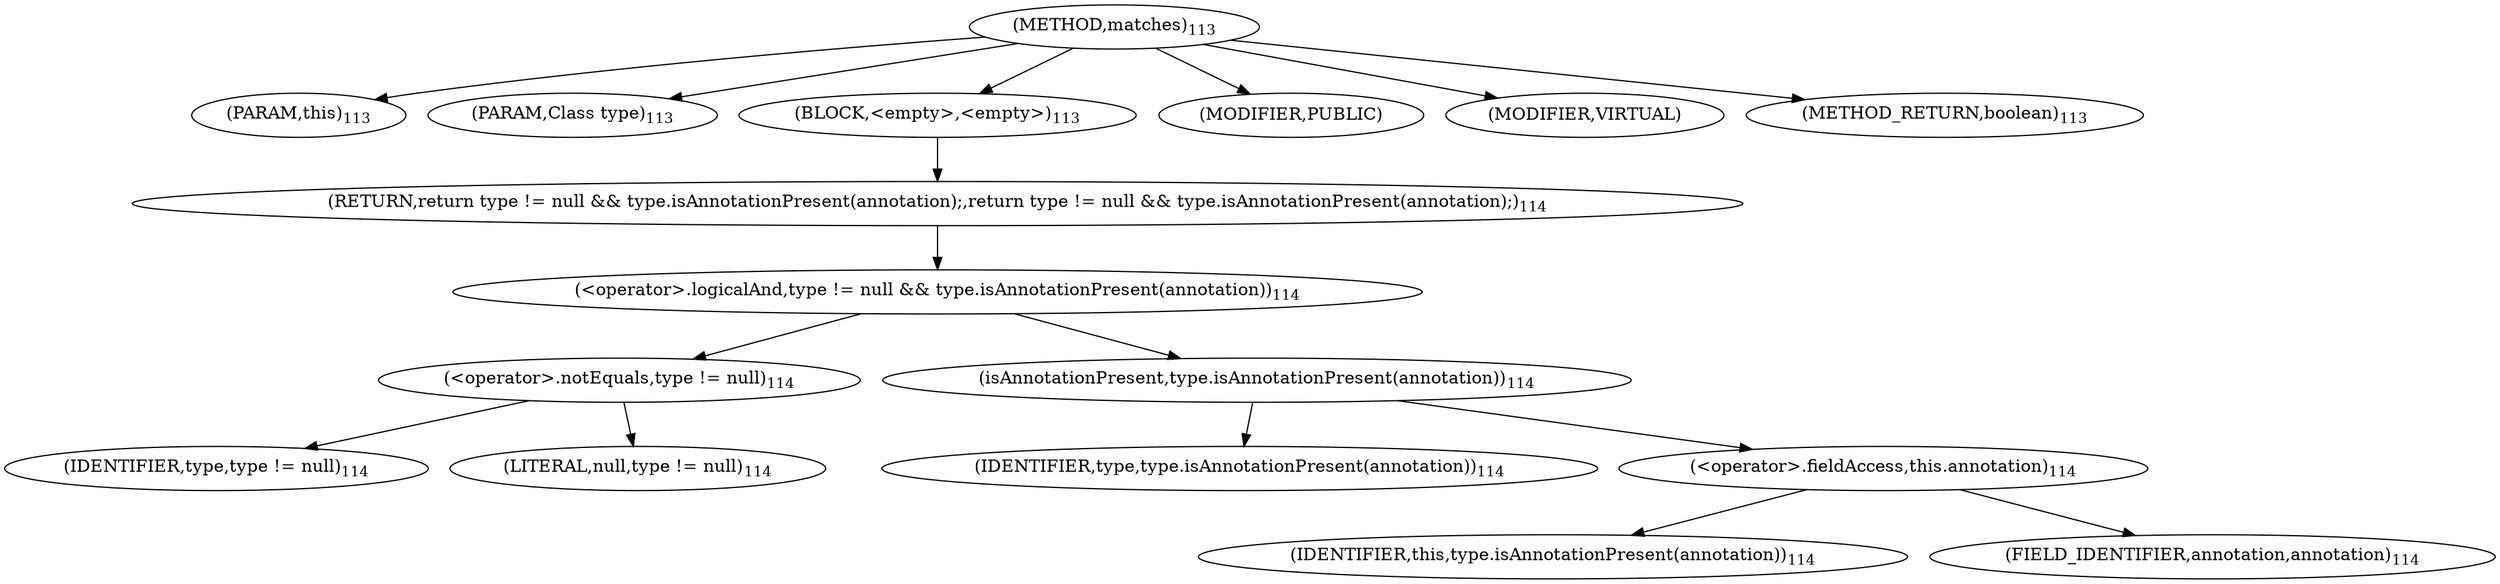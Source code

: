 digraph "matches" {  
"157" [label = <(METHOD,matches)<SUB>113</SUB>> ]
"158" [label = <(PARAM,this)<SUB>113</SUB>> ]
"159" [label = <(PARAM,Class type)<SUB>113</SUB>> ]
"160" [label = <(BLOCK,&lt;empty&gt;,&lt;empty&gt;)<SUB>113</SUB>> ]
"161" [label = <(RETURN,return type != null &amp;&amp; type.isAnnotationPresent(annotation);,return type != null &amp;&amp; type.isAnnotationPresent(annotation);)<SUB>114</SUB>> ]
"162" [label = <(&lt;operator&gt;.logicalAnd,type != null &amp;&amp; type.isAnnotationPresent(annotation))<SUB>114</SUB>> ]
"163" [label = <(&lt;operator&gt;.notEquals,type != null)<SUB>114</SUB>> ]
"164" [label = <(IDENTIFIER,type,type != null)<SUB>114</SUB>> ]
"165" [label = <(LITERAL,null,type != null)<SUB>114</SUB>> ]
"166" [label = <(isAnnotationPresent,type.isAnnotationPresent(annotation))<SUB>114</SUB>> ]
"167" [label = <(IDENTIFIER,type,type.isAnnotationPresent(annotation))<SUB>114</SUB>> ]
"168" [label = <(&lt;operator&gt;.fieldAccess,this.annotation)<SUB>114</SUB>> ]
"169" [label = <(IDENTIFIER,this,type.isAnnotationPresent(annotation))<SUB>114</SUB>> ]
"170" [label = <(FIELD_IDENTIFIER,annotation,annotation)<SUB>114</SUB>> ]
"171" [label = <(MODIFIER,PUBLIC)> ]
"172" [label = <(MODIFIER,VIRTUAL)> ]
"173" [label = <(METHOD_RETURN,boolean)<SUB>113</SUB>> ]
  "157" -> "158" 
  "157" -> "159" 
  "157" -> "160" 
  "157" -> "171" 
  "157" -> "172" 
  "157" -> "173" 
  "160" -> "161" 
  "161" -> "162" 
  "162" -> "163" 
  "162" -> "166" 
  "163" -> "164" 
  "163" -> "165" 
  "166" -> "167" 
  "166" -> "168" 
  "168" -> "169" 
  "168" -> "170" 
}
